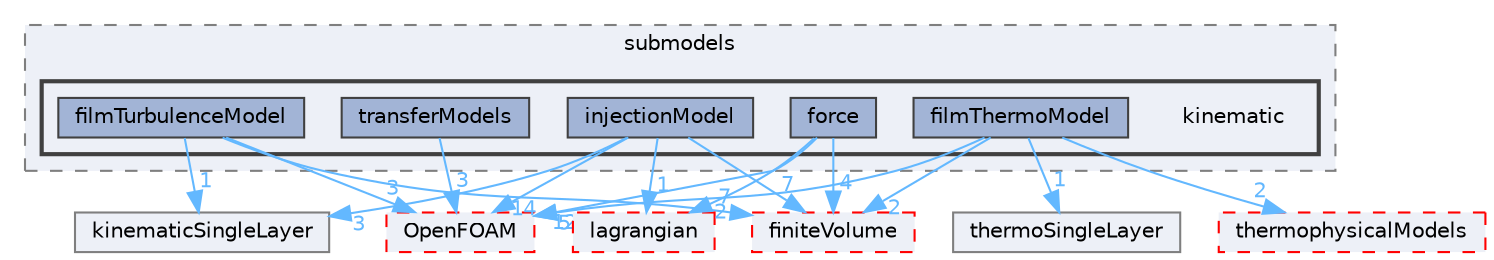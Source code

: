 digraph "src/regionModels/surfaceFilmModels/submodels/kinematic"
{
 // LATEX_PDF_SIZE
  bgcolor="transparent";
  edge [fontname=Helvetica,fontsize=10,labelfontname=Helvetica,labelfontsize=10];
  node [fontname=Helvetica,fontsize=10,shape=box,height=0.2,width=0.4];
  compound=true
  subgraph clusterdir_1a2449bf10d166cb32b637bb1f2c8120 {
    graph [ bgcolor="#edf0f7", pencolor="grey50", label="submodels", fontname=Helvetica,fontsize=10 style="filled,dashed", URL="dir_1a2449bf10d166cb32b637bb1f2c8120.html",tooltip=""]
  subgraph clusterdir_748187a7aee928611e312f378f23d627 {
    graph [ bgcolor="#edf0f7", pencolor="grey25", label="", fontname=Helvetica,fontsize=10 style="filled,bold", URL="dir_748187a7aee928611e312f378f23d627.html",tooltip=""]
    dir_748187a7aee928611e312f378f23d627 [shape=plaintext, label="kinematic"];
  dir_316ed8c8c990b1f605656b6abeafc157 [label="filmThermoModel", fillcolor="#a2b4d6", color="grey25", style="filled", URL="dir_316ed8c8c990b1f605656b6abeafc157.html",tooltip=""];
  dir_2b2dea865c84b31052d0fc43d896a5fc [label="filmTurbulenceModel", fillcolor="#a2b4d6", color="grey25", style="filled", URL="dir_2b2dea865c84b31052d0fc43d896a5fc.html",tooltip=""];
  dir_6e1c174345a149ebf9cf672121689ca3 [label="force", fillcolor="#a2b4d6", color="grey25", style="filled", URL="dir_6e1c174345a149ebf9cf672121689ca3.html",tooltip=""];
  dir_052a15cd963399c64c4750aa932b2703 [label="injectionModel", fillcolor="#a2b4d6", color="grey25", style="filled", URL="dir_052a15cd963399c64c4750aa932b2703.html",tooltip=""];
  dir_2a4d8bea8cc9b4a86afcd292b97cb259 [label="transferModels", fillcolor="#a2b4d6", color="grey25", style="filled", URL="dir_2a4d8bea8cc9b4a86afcd292b97cb259.html",tooltip=""];
  }
  }
  dir_1c60e658c3548753b29433c6c9718fd3 [label="kinematicSingleLayer", fillcolor="#edf0f7", color="grey50", style="filled", URL="dir_1c60e658c3548753b29433c6c9718fd3.html",tooltip=""];
  dir_9bd15774b555cf7259a6fa18f99fe99b [label="finiteVolume", fillcolor="#edf0f7", color="red", style="filled,dashed", URL="dir_9bd15774b555cf7259a6fa18f99fe99b.html",tooltip=""];
  dir_c5473ff19b20e6ec4dfe5c310b3778a8 [label="OpenFOAM", fillcolor="#edf0f7", color="red", style="filled,dashed", URL="dir_c5473ff19b20e6ec4dfe5c310b3778a8.html",tooltip=""];
  dir_f8c25efc4b6f6a8502a42d5af7554d23 [label="lagrangian", fillcolor="#edf0f7", color="red", style="filled,dashed", URL="dir_f8c25efc4b6f6a8502a42d5af7554d23.html",tooltip=""];
  dir_ace9ddf4436ac19d16c24b262d3e197b [label="thermoSingleLayer", fillcolor="#edf0f7", color="grey50", style="filled", URL="dir_ace9ddf4436ac19d16c24b262d3e197b.html",tooltip=""];
  dir_2778d089ec5c4f66810b11f753867003 [label="thermophysicalModels", fillcolor="#edf0f7", color="red", style="filled,dashed", URL="dir_2778d089ec5c4f66810b11f753867003.html",tooltip=""];
  dir_316ed8c8c990b1f605656b6abeafc157->dir_9bd15774b555cf7259a6fa18f99fe99b [headlabel="2", labeldistance=1.5 headhref="dir_001369_001387.html" href="dir_001369_001387.html" color="steelblue1" fontcolor="steelblue1"];
  dir_316ed8c8c990b1f605656b6abeafc157->dir_c5473ff19b20e6ec4dfe5c310b3778a8 [headlabel="5", labeldistance=1.5 headhref="dir_001369_002695.html" href="dir_001369_002695.html" color="steelblue1" fontcolor="steelblue1"];
  dir_316ed8c8c990b1f605656b6abeafc157->dir_ace9ddf4436ac19d16c24b262d3e197b [headlabel="1", labeldistance=1.5 headhref="dir_001369_004027.html" href="dir_001369_004027.html" color="steelblue1" fontcolor="steelblue1"];
  dir_316ed8c8c990b1f605656b6abeafc157->dir_2778d089ec5c4f66810b11f753867003 [headlabel="2", labeldistance=1.5 headhref="dir_001369_004022.html" href="dir_001369_004022.html" color="steelblue1" fontcolor="steelblue1"];
  dir_2b2dea865c84b31052d0fc43d896a5fc->dir_c5473ff19b20e6ec4dfe5c310b3778a8 [headlabel="3", labeldistance=1.5 headhref="dir_001373_002695.html" href="dir_001373_002695.html" color="steelblue1" fontcolor="steelblue1"];
  dir_2b2dea865c84b31052d0fc43d896a5fc->dir_9bd15774b555cf7259a6fa18f99fe99b [headlabel="7", labeldistance=1.5 headhref="dir_001373_001387.html" href="dir_001373_001387.html" color="steelblue1" fontcolor="steelblue1"];
  dir_2b2dea865c84b31052d0fc43d896a5fc->dir_1c60e658c3548753b29433c6c9718fd3 [headlabel="1", labeldistance=1.5 headhref="dir_001373_002026.html" href="dir_001373_002026.html" color="steelblue1" fontcolor="steelblue1"];
  dir_6e1c174345a149ebf9cf672121689ca3->dir_9bd15774b555cf7259a6fa18f99fe99b [headlabel="4", labeldistance=1.5 headhref="dir_001474_001387.html" href="dir_001474_001387.html" color="steelblue1" fontcolor="steelblue1"];
  dir_6e1c174345a149ebf9cf672121689ca3->dir_c5473ff19b20e6ec4dfe5c310b3778a8 [headlabel="12", labeldistance=1.5 headhref="dir_001474_002695.html" href="dir_001474_002695.html" color="steelblue1" fontcolor="steelblue1"];
  dir_6e1c174345a149ebf9cf672121689ca3->dir_f8c25efc4b6f6a8502a42d5af7554d23 [headlabel="2", labeldistance=1.5 headhref="dir_001474_002071.html" href="dir_001474_002071.html" color="steelblue1" fontcolor="steelblue1"];
  dir_052a15cd963399c64c4750aa932b2703->dir_1c60e658c3548753b29433c6c9718fd3 [headlabel="3", labeldistance=1.5 headhref="dir_001862_002026.html" href="dir_001862_002026.html" color="steelblue1" fontcolor="steelblue1"];
  dir_052a15cd963399c64c4750aa932b2703->dir_9bd15774b555cf7259a6fa18f99fe99b [headlabel="7", labeldistance=1.5 headhref="dir_001862_001387.html" href="dir_001862_001387.html" color="steelblue1" fontcolor="steelblue1"];
  dir_052a15cd963399c64c4750aa932b2703->dir_c5473ff19b20e6ec4dfe5c310b3778a8 [headlabel="14", labeldistance=1.5 headhref="dir_001862_002695.html" href="dir_001862_002695.html" color="steelblue1" fontcolor="steelblue1"];
  dir_052a15cd963399c64c4750aa932b2703->dir_f8c25efc4b6f6a8502a42d5af7554d23 [headlabel="1", labeldistance=1.5 headhref="dir_001862_002071.html" href="dir_001862_002071.html" color="steelblue1" fontcolor="steelblue1"];
  dir_2a4d8bea8cc9b4a86afcd292b97cb259->dir_c5473ff19b20e6ec4dfe5c310b3778a8 [headlabel="3", labeldistance=1.5 headhref="dir_004096_002695.html" href="dir_004096_002695.html" color="steelblue1" fontcolor="steelblue1"];
}
